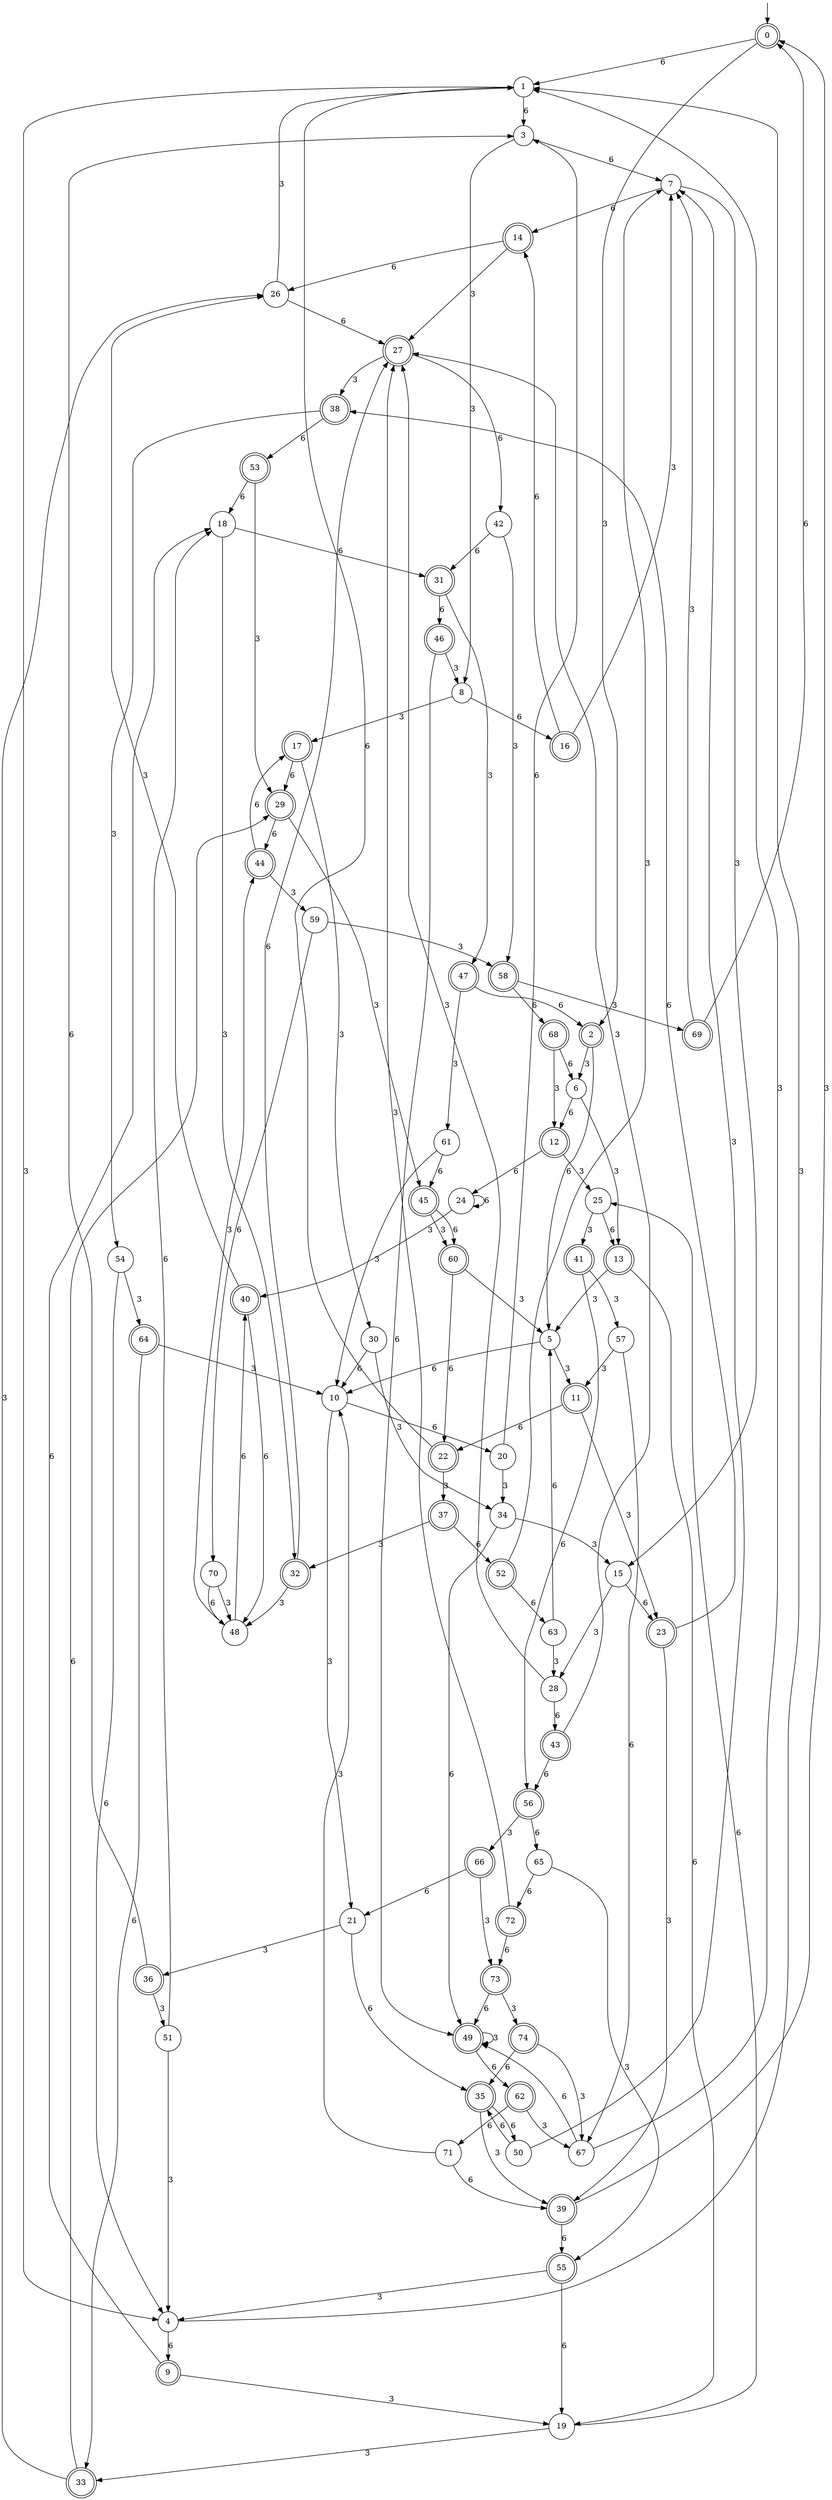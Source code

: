 digraph g {

	s0 [shape="doublecircle" label="0"];
	s1 [shape="circle" label="1"];
	s2 [shape="doublecircle" label="2"];
	s3 [shape="circle" label="3"];
	s4 [shape="circle" label="4"];
	s5 [shape="circle" label="5"];
	s6 [shape="circle" label="6"];
	s7 [shape="circle" label="7"];
	s8 [shape="circle" label="8"];
	s9 [shape="doublecircle" label="9"];
	s10 [shape="circle" label="10"];
	s11 [shape="doublecircle" label="11"];
	s12 [shape="doublecircle" label="12"];
	s13 [shape="doublecircle" label="13"];
	s14 [shape="doublecircle" label="14"];
	s15 [shape="circle" label="15"];
	s16 [shape="doublecircle" label="16"];
	s17 [shape="doublecircle" label="17"];
	s18 [shape="circle" label="18"];
	s19 [shape="circle" label="19"];
	s20 [shape="circle" label="20"];
	s21 [shape="circle" label="21"];
	s22 [shape="doublecircle" label="22"];
	s23 [shape="doublecircle" label="23"];
	s24 [shape="circle" label="24"];
	s25 [shape="circle" label="25"];
	s26 [shape="circle" label="26"];
	s27 [shape="doublecircle" label="27"];
	s28 [shape="circle" label="28"];
	s29 [shape="doublecircle" label="29"];
	s30 [shape="circle" label="30"];
	s31 [shape="doublecircle" label="31"];
	s32 [shape="doublecircle" label="32"];
	s33 [shape="doublecircle" label="33"];
	s34 [shape="circle" label="34"];
	s35 [shape="doublecircle" label="35"];
	s36 [shape="doublecircle" label="36"];
	s37 [shape="doublecircle" label="37"];
	s38 [shape="doublecircle" label="38"];
	s39 [shape="doublecircle" label="39"];
	s40 [shape="doublecircle" label="40"];
	s41 [shape="doublecircle" label="41"];
	s42 [shape="circle" label="42"];
	s43 [shape="doublecircle" label="43"];
	s44 [shape="doublecircle" label="44"];
	s45 [shape="doublecircle" label="45"];
	s46 [shape="doublecircle" label="46"];
	s47 [shape="doublecircle" label="47"];
	s48 [shape="circle" label="48"];
	s49 [shape="doublecircle" label="49"];
	s50 [shape="circle" label="50"];
	s51 [shape="circle" label="51"];
	s52 [shape="doublecircle" label="52"];
	s53 [shape="doublecircle" label="53"];
	s54 [shape="circle" label="54"];
	s55 [shape="doublecircle" label="55"];
	s56 [shape="doublecircle" label="56"];
	s57 [shape="circle" label="57"];
	s58 [shape="doublecircle" label="58"];
	s59 [shape="circle" label="59"];
	s60 [shape="doublecircle" label="60"];
	s61 [shape="circle" label="61"];
	s62 [shape="doublecircle" label="62"];
	s63 [shape="circle" label="63"];
	s64 [shape="doublecircle" label="64"];
	s65 [shape="circle" label="65"];
	s66 [shape="doublecircle" label="66"];
	s67 [shape="circle" label="67"];
	s68 [shape="doublecircle" label="68"];
	s69 [shape="doublecircle" label="69"];
	s70 [shape="circle" label="70"];
	s71 [shape="circle" label="71"];
	s72 [shape="doublecircle" label="72"];
	s73 [shape="doublecircle" label="73"];
	s74 [shape="doublecircle" label="74"];
	s0 -> s1 [label="6"];
	s0 -> s2 [label="3"];
	s1 -> s3 [label="6"];
	s1 -> s4 [label="3"];
	s2 -> s5 [label="6"];
	s2 -> s6 [label="3"];
	s3 -> s7 [label="6"];
	s3 -> s8 [label="3"];
	s4 -> s9 [label="6"];
	s4 -> s1 [label="3"];
	s5 -> s10 [label="6"];
	s5 -> s11 [label="3"];
	s6 -> s12 [label="6"];
	s6 -> s13 [label="3"];
	s7 -> s14 [label="6"];
	s7 -> s15 [label="3"];
	s8 -> s16 [label="6"];
	s8 -> s17 [label="3"];
	s9 -> s18 [label="6"];
	s9 -> s19 [label="3"];
	s10 -> s20 [label="6"];
	s10 -> s21 [label="3"];
	s11 -> s22 [label="6"];
	s11 -> s23 [label="3"];
	s12 -> s24 [label="6"];
	s12 -> s25 [label="3"];
	s13 -> s19 [label="6"];
	s13 -> s5 [label="3"];
	s14 -> s26 [label="6"];
	s14 -> s27 [label="3"];
	s15 -> s23 [label="6"];
	s15 -> s28 [label="3"];
	s16 -> s14 [label="6"];
	s16 -> s7 [label="3"];
	s17 -> s29 [label="6"];
	s17 -> s30 [label="3"];
	s18 -> s31 [label="6"];
	s18 -> s32 [label="3"];
	s19 -> s25 [label="6"];
	s19 -> s33 [label="3"];
	s20 -> s3 [label="6"];
	s20 -> s34 [label="3"];
	s21 -> s35 [label="6"];
	s21 -> s36 [label="3"];
	s22 -> s1 [label="6"];
	s22 -> s37 [label="3"];
	s23 -> s38 [label="6"];
	s23 -> s39 [label="3"];
	s24 -> s24 [label="6"];
	s24 -> s40 [label="3"];
	s25 -> s13 [label="6"];
	s25 -> s41 [label="3"];
	s26 -> s27 [label="6"];
	s26 -> s1 [label="3"];
	s27 -> s42 [label="6"];
	s27 -> s38 [label="3"];
	s28 -> s43 [label="6"];
	s28 -> s27 [label="3"];
	s29 -> s44 [label="6"];
	s29 -> s45 [label="3"];
	s30 -> s10 [label="6"];
	s30 -> s34 [label="3"];
	s31 -> s46 [label="6"];
	s31 -> s47 [label="3"];
	s32 -> s27 [label="6"];
	s32 -> s48 [label="3"];
	s33 -> s29 [label="6"];
	s33 -> s26 [label="3"];
	s34 -> s49 [label="6"];
	s34 -> s15 [label="3"];
	s35 -> s50 [label="6"];
	s35 -> s39 [label="3"];
	s36 -> s3 [label="6"];
	s36 -> s51 [label="3"];
	s37 -> s52 [label="6"];
	s37 -> s32 [label="3"];
	s38 -> s53 [label="6"];
	s38 -> s54 [label="3"];
	s39 -> s55 [label="6"];
	s39 -> s0 [label="3"];
	s40 -> s48 [label="6"];
	s40 -> s26 [label="3"];
	s41 -> s56 [label="6"];
	s41 -> s57 [label="3"];
	s42 -> s31 [label="6"];
	s42 -> s58 [label="3"];
	s43 -> s56 [label="6"];
	s43 -> s27 [label="3"];
	s44 -> s17 [label="6"];
	s44 -> s59 [label="3"];
	s45 -> s60 [label="6"];
	s45 -> s60 [label="3"];
	s46 -> s49 [label="6"];
	s46 -> s8 [label="3"];
	s47 -> s2 [label="6"];
	s47 -> s61 [label="3"];
	s48 -> s40 [label="6"];
	s48 -> s44 [label="3"];
	s49 -> s62 [label="6"];
	s49 -> s49 [label="3"];
	s50 -> s35 [label="6"];
	s50 -> s7 [label="3"];
	s51 -> s18 [label="6"];
	s51 -> s4 [label="3"];
	s52 -> s63 [label="6"];
	s52 -> s7 [label="3"];
	s53 -> s18 [label="6"];
	s53 -> s29 [label="3"];
	s54 -> s4 [label="6"];
	s54 -> s64 [label="3"];
	s55 -> s19 [label="6"];
	s55 -> s4 [label="3"];
	s56 -> s65 [label="6"];
	s56 -> s66 [label="3"];
	s57 -> s67 [label="6"];
	s57 -> s11 [label="3"];
	s58 -> s68 [label="6"];
	s58 -> s69 [label="3"];
	s59 -> s70 [label="6"];
	s59 -> s58 [label="3"];
	s60 -> s22 [label="6"];
	s60 -> s5 [label="3"];
	s61 -> s45 [label="6"];
	s61 -> s10 [label="3"];
	s62 -> s71 [label="6"];
	s62 -> s67 [label="3"];
	s63 -> s5 [label="6"];
	s63 -> s28 [label="3"];
	s64 -> s33 [label="6"];
	s64 -> s10 [label="3"];
	s65 -> s72 [label="6"];
	s65 -> s55 [label="3"];
	s66 -> s21 [label="6"];
	s66 -> s73 [label="3"];
	s67 -> s49 [label="6"];
	s67 -> s1 [label="3"];
	s68 -> s6 [label="6"];
	s68 -> s12 [label="3"];
	s69 -> s0 [label="6"];
	s69 -> s7 [label="3"];
	s70 -> s48 [label="6"];
	s70 -> s48 [label="3"];
	s71 -> s39 [label="6"];
	s71 -> s10 [label="3"];
	s72 -> s73 [label="6"];
	s72 -> s27 [label="3"];
	s73 -> s49 [label="6"];
	s73 -> s74 [label="3"];
	s74 -> s35 [label="6"];
	s74 -> s67 [label="3"];

__start0 [label="" shape="none" width="0" height="0"];
__start0 -> s0;

}
